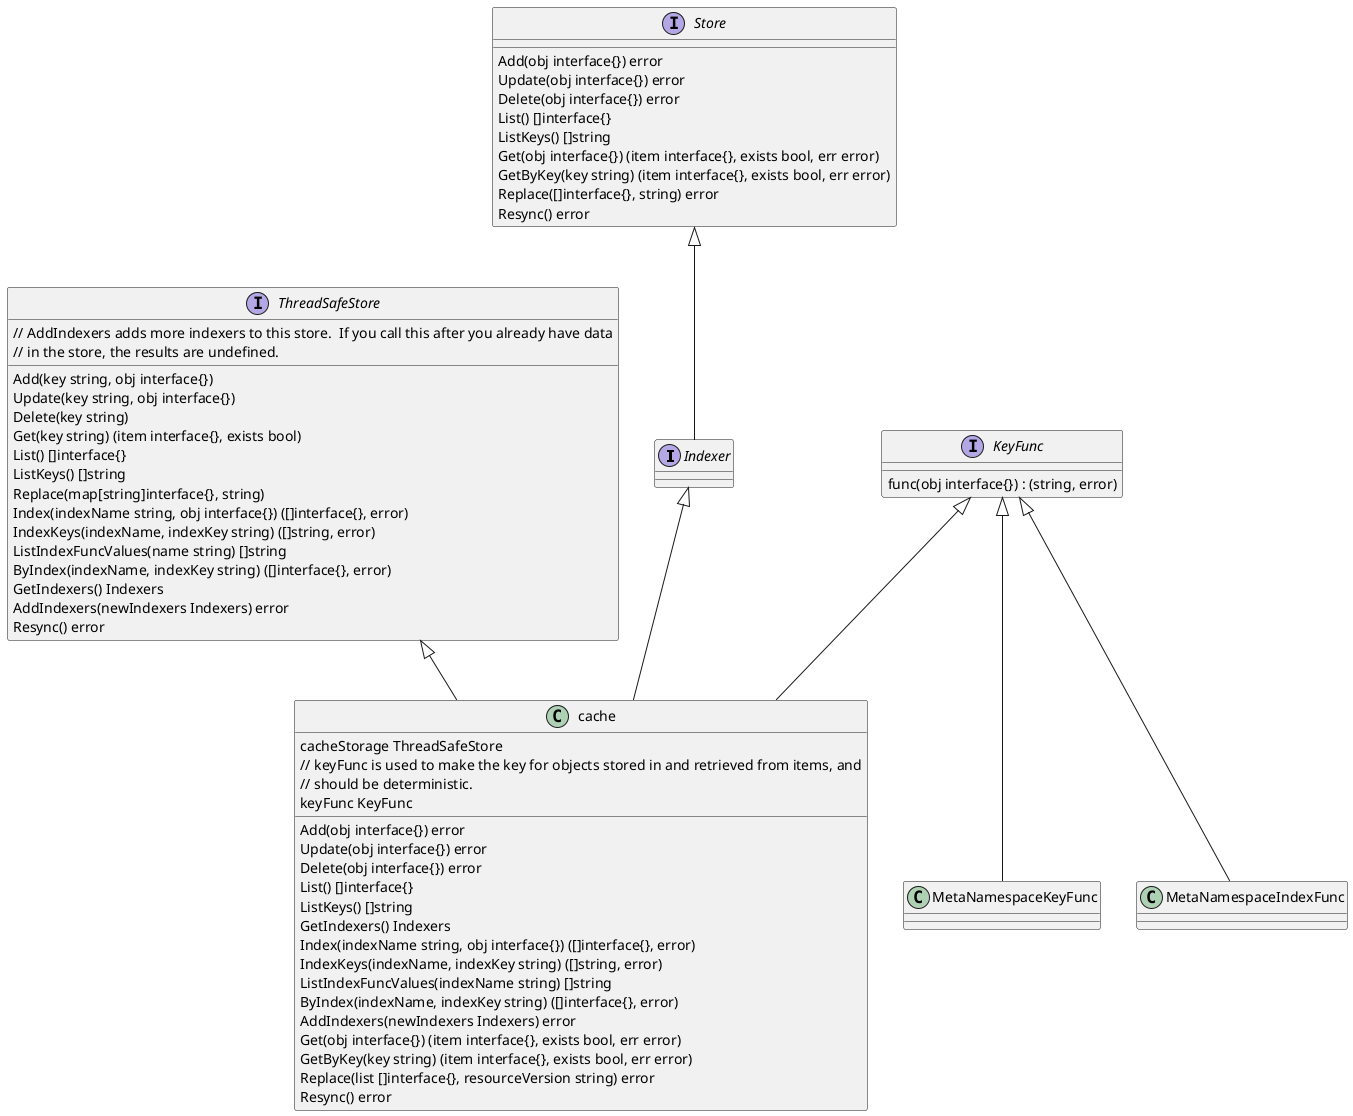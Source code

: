 @startuml

interface Indexer
interface Store {
	Add(obj interface{}) error
	Update(obj interface{}) error
	Delete(obj interface{}) error
	List() []interface{}
	ListKeys() []string
	Get(obj interface{}) (item interface{}, exists bool, err error)
	GetByKey(key string) (item interface{}, exists bool, err error)
	Replace([]interface{}, string) error
	Resync() error
}

interface ThreadSafeStore {
	Add(key string, obj interface{})
	Update(key string, obj interface{})
	Delete(key string)
	Get(key string) (item interface{}, exists bool)
	List() []interface{}
	ListKeys() []string
	Replace(map[string]interface{}, string)
	Index(indexName string, obj interface{}) ([]interface{}, error)
	IndexKeys(indexName, indexKey string) ([]string, error)
	ListIndexFuncValues(name string) []string
	ByIndex(indexName, indexKey string) ([]interface{}, error)
	GetIndexers() Indexers

	// AddIndexers adds more indexers to this store.  If you call this after you already have data
	// in the store, the results are undefined.
	AddIndexers(newIndexers Indexers) error
	Resync() error
}
interface KeyFunc {
  func(obj interface{}) : (string, error)
}

Store <|-- Indexer

Indexer <|-- cache
ThreadSafeStore <|-- cache
KeyFunc <|-- cache

class cache {
	cacheStorage ThreadSafeStore
	// keyFunc is used to make the key for objects stored in and retrieved from items, and
	// should be deterministic.
	keyFunc KeyFunc
	Add(obj interface{}) error
	Update(obj interface{}) error
    Delete(obj interface{}) error
    List() []interface{}
    ListKeys() []string
    GetIndexers() Indexers
    Index(indexName string, obj interface{}) ([]interface{}, error)
    IndexKeys(indexName, indexKey string) ([]string, error)
    ListIndexFuncValues(indexName string) []string
    ByIndex(indexName, indexKey string) ([]interface{}, error)
    AddIndexers(newIndexers Indexers) error
    Get(obj interface{}) (item interface{}, exists bool, err error)
    GetByKey(key string) (item interface{}, exists bool, err error)
    Replace(list []interface{}, resourceVersion string) error
    Resync() error
}
class MetaNamespaceKeyFunc
class MetaNamespaceIndexFunc


KeyFunc <|-- MetaNamespaceKeyFunc
KeyFunc <|-- MetaNamespaceIndexFunc

@enduml